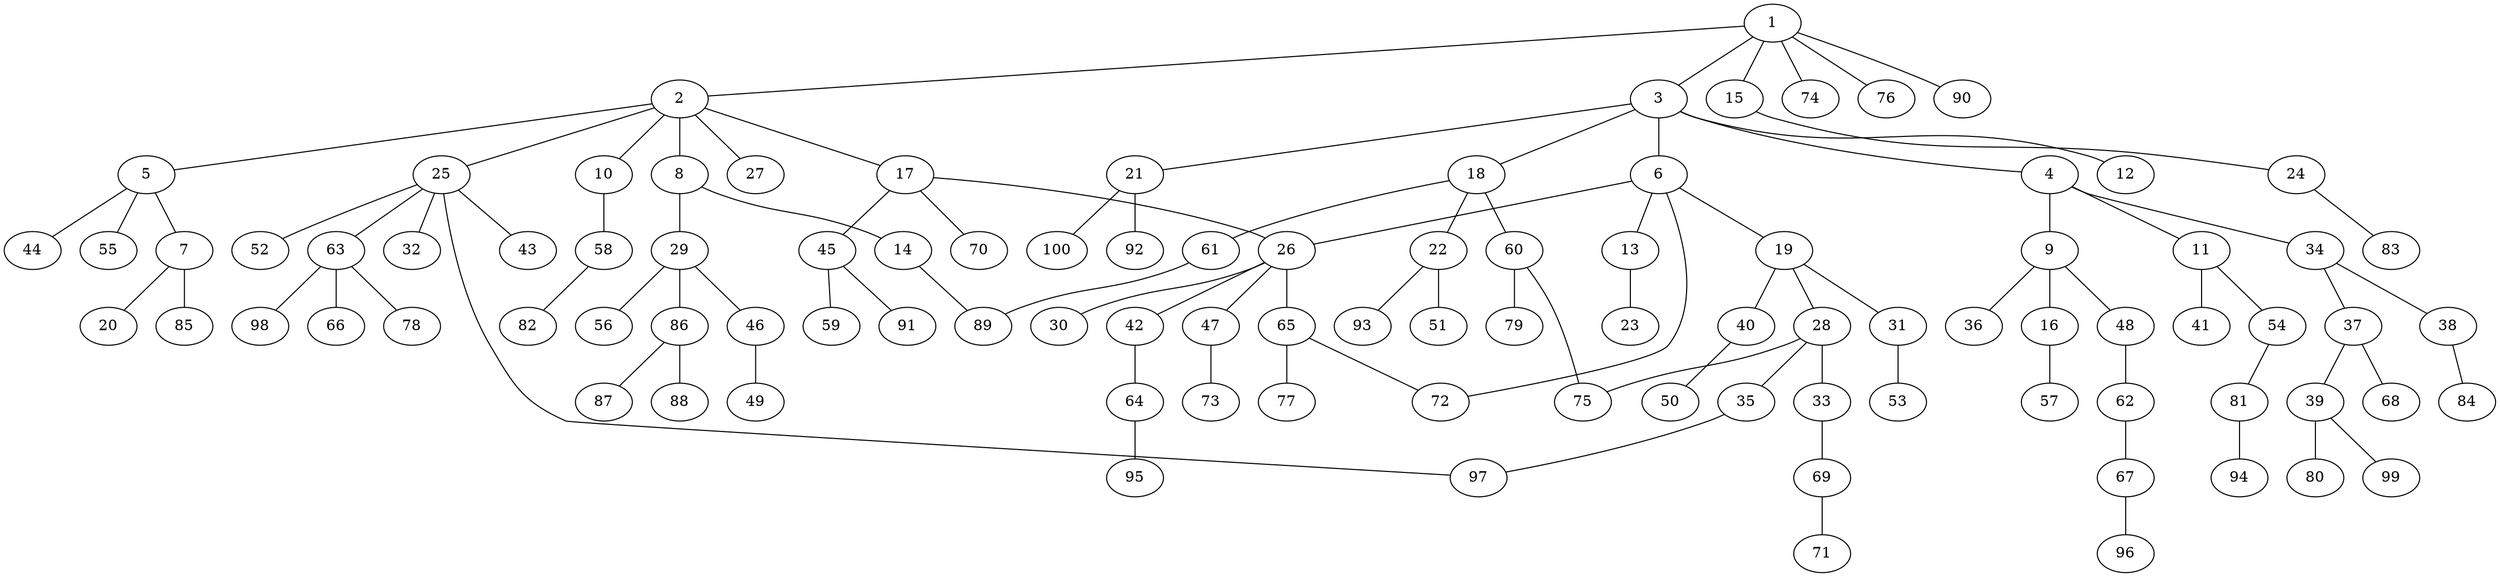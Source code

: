 graph graphname {1--2
1--3
1--15
1--74
1--76
1--90
2--5
2--8
2--10
2--17
2--25
2--27
3--4
3--6
3--12
3--18
3--21
4--9
4--11
4--34
5--7
5--44
5--55
6--13
6--19
6--26
6--72
7--20
7--85
8--14
8--29
9--16
9--36
9--48
10--58
11--41
11--54
13--23
14--89
15--24
16--57
17--26
17--45
17--70
18--22
18--60
18--61
19--28
19--31
19--40
21--92
21--100
22--51
22--93
24--83
25--32
25--43
25--52
25--63
25--97
26--30
26--42
26--47
26--65
28--33
28--35
28--75
29--46
29--56
29--86
31--53
33--69
34--37
34--38
35--97
37--39
37--68
38--84
39--80
39--99
40--50
42--64
45--59
45--91
46--49
47--73
48--62
54--81
58--82
60--75
60--79
61--89
62--67
63--66
63--78
63--98
64--95
65--72
65--77
67--96
69--71
81--94
86--87
86--88
}